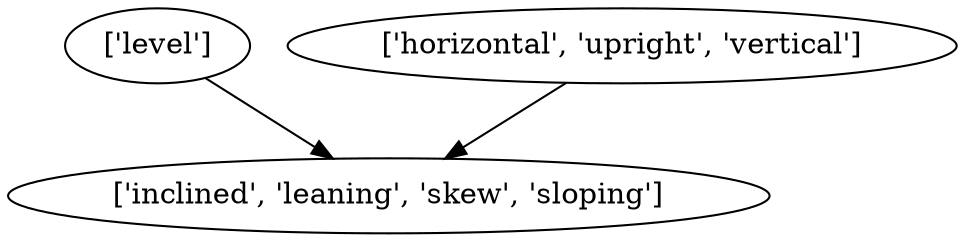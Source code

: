 strict digraph  {
	"['level']" -> "['inclined', 'leaning', 'skew', 'sloping']";
	"['horizontal', 'upright', 'vertical']" -> "['inclined', 'leaning', 'skew', 'sloping']";
}
